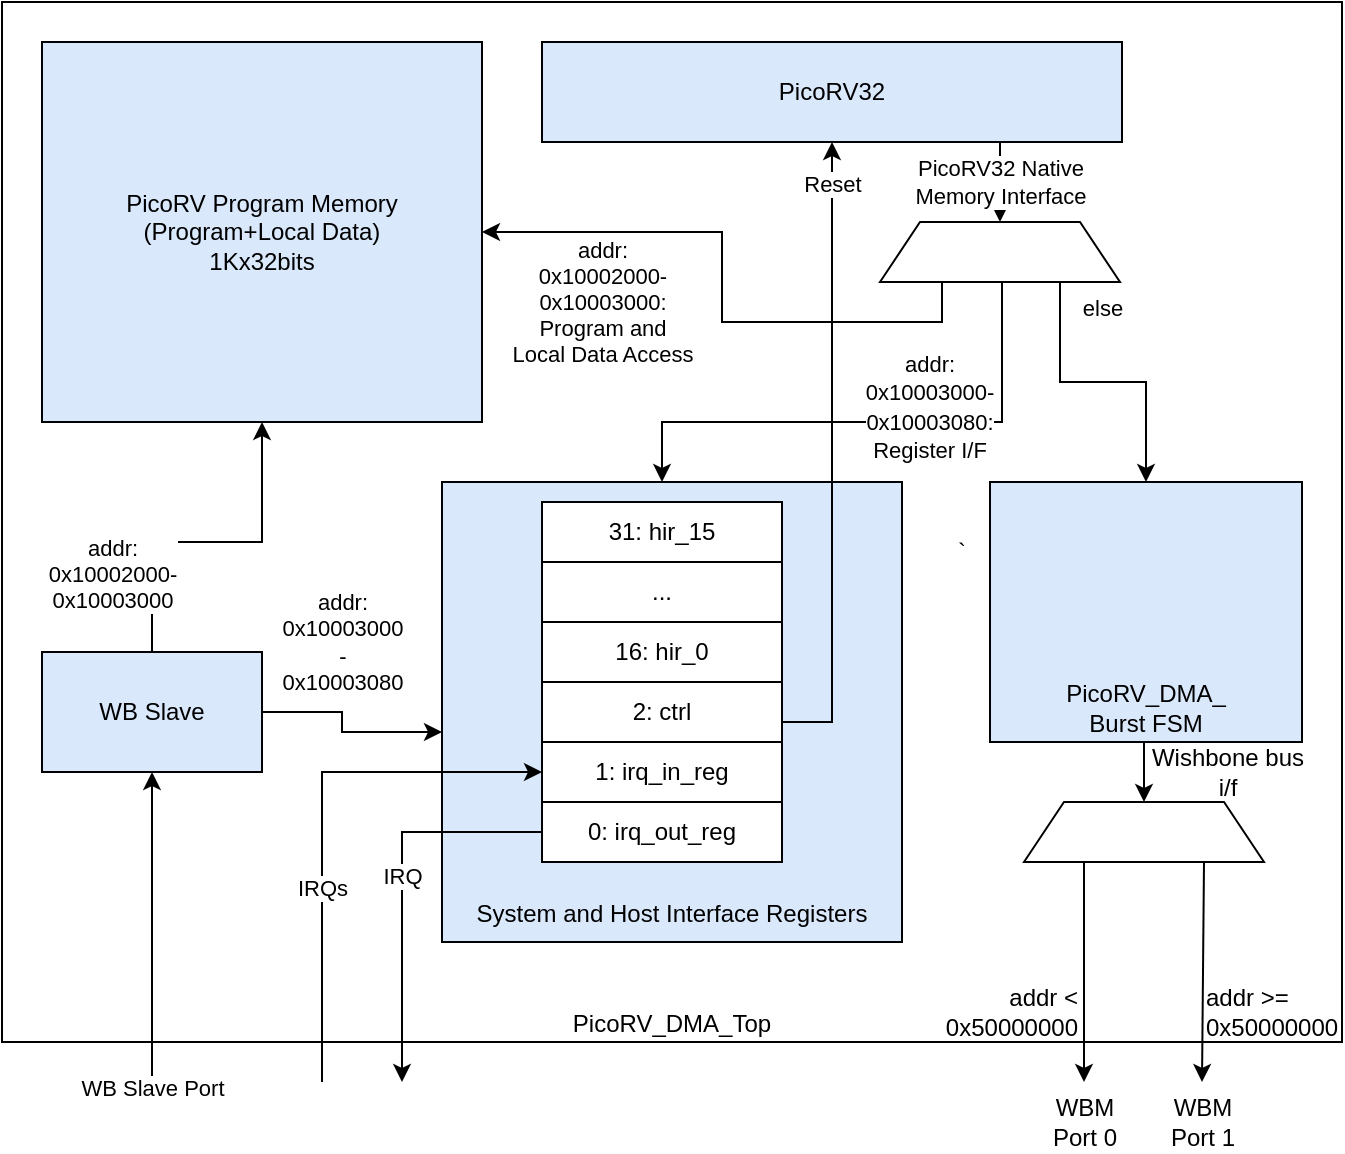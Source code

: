 <mxfile version="19.0.3" type="device"><diagram id="MNf2wMZkNhFHgaL5lZ0z" name="Page-1"><mxGraphModel dx="1888" dy="641" grid="1" gridSize="10" guides="1" tooltips="1" connect="1" arrows="1" fold="1" page="1" pageScale="1" pageWidth="850" pageHeight="1100" math="0" shadow="0"><root><mxCell id="0"/><mxCell id="1" parent="0"/><mxCell id="0u6UAf10lV7i9e3pFNgG-41" value="PicoRV_DMA_Top" style="rounded=0;whiteSpace=wrap;html=1;verticalAlign=bottom;" parent="1" vertex="1"><mxGeometry x="-270" y="180" width="670" height="520" as="geometry"/></mxCell><mxCell id="dpKAyJcU9CpdFyPMoV11-1" value="&lt;font style=&quot;font-size: 12px;&quot;&gt;System and Host Interface Registers&lt;/font&gt;" style="rounded=0;whiteSpace=wrap;html=1;fontSize=32;fontColor=#000000;strokeColor=#000000;strokeWidth=1;fillColor=#DAE8FC;verticalAlign=bottom;" parent="1" vertex="1"><mxGeometry x="-50" y="420" width="230" height="230" as="geometry"/></mxCell><mxCell id="0u6UAf10lV7i9e3pFNgG-1" value="PicoRV32" style="rounded=0;whiteSpace=wrap;html=1;points=[[0,0,0,0,0],[0,0.25,0,0,0],[0,0.5,0,0,0],[0,0.75,0,0,0],[0,1,0,0,0],[0.15,1,0,0,0],[0.25,0,0,0,0],[0.33,1,0,0,0],[0.5,0,0,0,0],[0.5,1,0,0,0],[0.67,1,0,0,0],[0.75,0,0,0,0],[0.82,1,0,0,0],[1,0,0,0,0],[1,0.25,0,0,0],[1,0.5,0,0,0],[1,0.75,0,0,0],[1,1,0,0,0]];fillColor=#DAE8FC;" parent="1" vertex="1"><mxGeometry y="200" width="290" height="50" as="geometry"/></mxCell><mxCell id="0u6UAf10lV7i9e3pFNgG-7" value="WB Slave" style="rounded=0;whiteSpace=wrap;html=1;fillColor=#DAE8FC;" parent="1" vertex="1"><mxGeometry x="-250" y="505" width="110" height="60" as="geometry"/></mxCell><mxCell id="0u6UAf10lV7i9e3pFNgG-9" value="Reset" style="endArrow=classic;html=1;rounded=0;entryX=0.5;entryY=1;entryDx=0;entryDy=0;edgeStyle=orthogonalEdgeStyle;entryPerimeter=0;" parent="1" source="0u6UAf10lV7i9e3pFNgG-17" target="0u6UAf10lV7i9e3pFNgG-1" edge="1"><mxGeometry x="0.869" width="50" height="50" relative="1" as="geometry"><mxPoint x="49" y="535" as="sourcePoint"/><mxPoint x="99" y="380" as="targetPoint"/><mxPoint as="offset"/><Array as="points"><mxPoint x="145" y="540"/></Array></mxGeometry></mxCell><mxCell id="0u6UAf10lV7i9e3pFNgG-11" value="WB Slave Port" style="endArrow=classic;html=1;rounded=0;entryX=0.5;entryY=1;entryDx=0;entryDy=0;" parent="1" edge="1"><mxGeometry x="-0.915" width="50" height="50" relative="1" as="geometry"><mxPoint x="-195" y="730" as="sourcePoint"/><mxPoint x="-195" y="565" as="targetPoint"/><mxPoint as="offset"/></mxGeometry></mxCell><mxCell id="0u6UAf10lV7i9e3pFNgG-13" value="1: irq_in_reg" style="rounded=0;whiteSpace=wrap;html=1;fillColor=#FFFFFF;" parent="1" vertex="1"><mxGeometry y="550" width="120" height="30" as="geometry"/></mxCell><mxCell id="0u6UAf10lV7i9e3pFNgG-17" value="2: ctrl" style="rounded=0;whiteSpace=wrap;html=1;fillColor=#FFFFFF;" parent="1" vertex="1"><mxGeometry y="520" width="120" height="30" as="geometry"/></mxCell><mxCell id="0u6UAf10lV7i9e3pFNgG-19" value="..." style="rounded=0;whiteSpace=wrap;html=1;fillColor=#FFFFFF;" parent="1" vertex="1"><mxGeometry y="460" width="120" height="30" as="geometry"/></mxCell><mxCell id="0u6UAf10lV7i9e3pFNgG-20" value="31: hir_15" style="rounded=0;whiteSpace=wrap;html=1;fillColor=#FFFFFF;" parent="1" vertex="1"><mxGeometry y="430" width="120" height="30" as="geometry"/></mxCell><mxCell id="0u6UAf10lV7i9e3pFNgG-32" value="IRQ" style="endArrow=classic;html=1;rounded=0;exitX=0;exitY=0.5;exitDx=0;exitDy=0;" parent="1" source="0u6UAf10lV7i9e3pFNgG-42" edge="1"><mxGeometry x="-0.059" width="50" height="50" relative="1" as="geometry"><mxPoint x="50" y="750" as="sourcePoint"/><mxPoint x="-70" y="720" as="targetPoint"/><mxPoint as="offset"/><Array as="points"><mxPoint x="-70" y="595"/></Array></mxGeometry></mxCell><mxCell id="0u6UAf10lV7i9e3pFNgG-42" value="0: irq_out_reg" style="rounded=0;whiteSpace=wrap;html=1;fillColor=#FFFFFF;" parent="1" vertex="1"><mxGeometry y="580" width="120" height="30" as="geometry"/></mxCell><mxCell id="0u6UAf10lV7i9e3pFNgG-44" value="addr:&lt;br&gt;0x10003000&lt;br&gt;-&lt;br&gt;0x10003080" style="endArrow=classic;startArrow=none;html=1;rounded=0;entryX=0;entryY=0.25;entryDx=0;entryDy=0;exitX=1;exitY=0.5;exitDx=0;exitDy=0;edgeStyle=orthogonalEdgeStyle;startFill=0;" parent="1" edge="1"><mxGeometry x="-0.2" y="-35" width="50" height="50" relative="1" as="geometry"><mxPoint x="-140" y="535" as="sourcePoint"/><mxPoint x="-50" y="545" as="targetPoint"/><mxPoint x="35" y="-35" as="offset"/><Array as="points"><mxPoint x="-100" y="535"/><mxPoint x="-100" y="545"/></Array></mxGeometry></mxCell><mxCell id="0zUfF-UAiMGRrEuMcJNd-1" value="PicoRV Program Memory&lt;br&gt;(Program+Local Data)&lt;br&gt;1Kx32bits" style="rounded=0;whiteSpace=wrap;html=1;fillColor=#DAE8FC;" parent="1" vertex="1"><mxGeometry x="-250" y="200" width="220" height="190" as="geometry"/></mxCell><mxCell id="0zUfF-UAiMGRrEuMcJNd-2" value="PicoRV32 Native&lt;br&gt;Memory Interface" style="endArrow=classic;html=1;rounded=0;entryX=0.5;entryY=0;entryDx=0;entryDy=0;" parent="1" target="0zUfF-UAiMGRrEuMcJNd-3" edge="1"><mxGeometry width="50" height="50" relative="1" as="geometry"><mxPoint x="229" y="250" as="sourcePoint"/><mxPoint x="9" y="270" as="targetPoint"/></mxGeometry></mxCell><mxCell id="0zUfF-UAiMGRrEuMcJNd-3" value="" style="shape=trapezoid;perimeter=trapezoidPerimeter;whiteSpace=wrap;html=1;fixedSize=1;" parent="1" vertex="1"><mxGeometry x="169" y="290" width="120" height="30" as="geometry"/></mxCell><mxCell id="0zUfF-UAiMGRrEuMcJNd-4" value="addr: &lt;br&gt;0x10002000-&lt;br&gt;0x10003000:&lt;br&gt;Program and&lt;br&gt;Local Data Access" style="endArrow=classic;html=1;rounded=0;entryX=1;entryY=0.5;entryDx=0;entryDy=0;edgeStyle=orthogonalEdgeStyle;" parent="1" target="0zUfF-UAiMGRrEuMcJNd-1" edge="1"><mxGeometry x="0.593" y="35" width="50" height="50" relative="1" as="geometry"><mxPoint x="200" y="320" as="sourcePoint"/><mxPoint x="-300" y="330" as="targetPoint"/><Array as="points"><mxPoint x="200" y="340"/><mxPoint x="90" y="340"/><mxPoint x="90" y="295"/></Array><mxPoint as="offset"/></mxGeometry></mxCell><mxCell id="0zUfF-UAiMGRrEuMcJNd-5" value="addr:&lt;br&gt;0x10002000-&lt;br&gt;0x10003000" style="endArrow=classic;html=1;rounded=0;entryX=0.5;entryY=1;entryDx=0;entryDy=0;exitX=0.5;exitY=0;exitDx=0;exitDy=0;edgeStyle=orthogonalEdgeStyle;align=center;" parent="1" source="0u6UAf10lV7i9e3pFNgG-7" target="0zUfF-UAiMGRrEuMcJNd-1" edge="1"><mxGeometry x="-0.535" y="20" width="50" height="50" relative="1" as="geometry"><mxPoint x="-330" y="610" as="sourcePoint"/><mxPoint x="-280" y="560" as="targetPoint"/><Array as="points"><mxPoint x="-170" y="450"/><mxPoint x="-115" y="450"/></Array><mxPoint as="offset"/></mxGeometry></mxCell><mxCell id="0zUfF-UAiMGRrEuMcJNd-6" value="IRQs" style="endArrow=classic;html=1;rounded=0;entryX=0;entryY=0.5;entryDx=0;entryDy=0;edgeStyle=orthogonalEdgeStyle;" parent="1" target="0u6UAf10lV7i9e3pFNgG-13" edge="1"><mxGeometry x="-0.265" width="50" height="50" relative="1" as="geometry"><mxPoint x="-110" y="720" as="sourcePoint"/><mxPoint x="-10" y="880" as="targetPoint"/><Array as="points"><mxPoint x="-110" y="565"/></Array><mxPoint as="offset"/></mxGeometry></mxCell><mxCell id="0zUfF-UAiMGRrEuMcJNd-8" value="" style="endArrow=classic;html=1;rounded=0;edgeStyle=orthogonalEdgeStyle;" parent="1" edge="1"><mxGeometry width="50" height="50" relative="1" as="geometry"><mxPoint x="230" y="320" as="sourcePoint"/><mxPoint x="60" y="420" as="targetPoint"/><Array as="points"><mxPoint x="230" y="390"/><mxPoint x="60" y="390"/></Array></mxGeometry></mxCell><mxCell id="dpKAyJcU9CpdFyPMoV11-2" value="" style="shape=trapezoid;perimeter=trapezoidPerimeter;whiteSpace=wrap;html=1;fixedSize=1;" parent="1" vertex="1"><mxGeometry x="241" y="580" width="120" height="30" as="geometry"/></mxCell><mxCell id="dpKAyJcU9CpdFyPMoV11-3" value="WBM &lt;br&gt;Port 0" style="endArrow=classic;html=1;rounded=0;fontSize=12;fontColor=#000000;strokeColor=#000000;strokeWidth=1;exitX=0.25;exitY=1;exitDx=0;exitDy=0;" parent="1" source="dpKAyJcU9CpdFyPMoV11-2" edge="1"><mxGeometry x="1" y="20" width="50" height="50" relative="1" as="geometry"><mxPoint x="77" y="470" as="sourcePoint"/><mxPoint x="271" y="720" as="targetPoint"/><mxPoint x="-20" y="20" as="offset"/></mxGeometry></mxCell><mxCell id="dpKAyJcU9CpdFyPMoV11-4" value="WBM &lt;br&gt;Port 1" style="endArrow=classic;html=1;rounded=0;fontSize=12;fontColor=#000000;strokeColor=#000000;strokeWidth=1;exitX=0.75;exitY=1;exitDx=0;exitDy=0;" parent="1" source="dpKAyJcU9CpdFyPMoV11-2" edge="1"><mxGeometry x="1" y="20" width="50" height="50" relative="1" as="geometry"><mxPoint x="281" y="650.0" as="sourcePoint"/><mxPoint x="330" y="720" as="targetPoint"/><mxPoint x="-20" y="20" as="offset"/></mxGeometry></mxCell><mxCell id="dpKAyJcU9CpdFyPMoV11-5" value="addr &amp;lt;&lt;br&gt;0x50000000" style="text;html=1;strokeColor=none;fillColor=none;align=right;verticalAlign=middle;whiteSpace=wrap;rounded=0;fontSize=12;fontColor=#000000;" parent="1" vertex="1"><mxGeometry x="210" y="670" width="60" height="30" as="geometry"/></mxCell><mxCell id="dpKAyJcU9CpdFyPMoV11-6" value="addr &amp;gt;=&lt;br&gt;0x50000000" style="text;html=1;strokeColor=none;fillColor=none;align=left;verticalAlign=middle;whiteSpace=wrap;rounded=0;fontSize=12;fontColor=#000000;" parent="1" vertex="1"><mxGeometry x="330" y="670" width="60" height="30" as="geometry"/></mxCell><mxCell id="TMv1fw50EdNKmx31Mu_1-20" value="" style="edgeStyle=orthogonalEdgeStyle;rounded=0;orthogonalLoop=1;jettySize=auto;html=1;startArrow=none;startFill=0;exitX=0.5;exitY=1;exitDx=0;exitDy=0;entryX=0.5;entryY=0;entryDx=0;entryDy=0;" parent="1" source="TMv1fw50EdNKmx31Mu_1-1" target="dpKAyJcU9CpdFyPMoV11-2" edge="1"><mxGeometry relative="1" as="geometry"><mxPoint x="501" y="580" as="targetPoint"/><mxPoint x="323" y="540" as="sourcePoint"/></mxGeometry></mxCell><mxCell id="TMv1fw50EdNKmx31Mu_1-1" value="PicoRV_DMA_&lt;br&gt;Burst FSM" style="rounded=0;whiteSpace=wrap;html=1;fillColor=#DAE8FC;verticalAlign=bottom;" parent="1" vertex="1"><mxGeometry x="224" y="420" width="156" height="130" as="geometry"/></mxCell><mxCell id="TMv1fw50EdNKmx31Mu_1-7" value="&lt;br&gt;&lt;span style=&quot;color: rgb(0, 0, 0); font-family: Helvetica; font-size: 11px; font-style: normal; font-variant-ligatures: normal; font-variant-caps: normal; font-weight: 400; letter-spacing: normal; orphans: 2; text-indent: 0px; text-transform: none; widows: 2; word-spacing: 0px; -webkit-text-stroke-width: 0px; background-color: rgb(255, 255, 255); text-decoration-thickness: initial; text-decoration-style: initial; text-decoration-color: initial; float: none; display: inline !important;&quot;&gt;addr:&lt;/span&gt;&lt;br style=&quot;color: rgb(0, 0, 0); font-family: Helvetica; font-size: 11px; font-style: normal; font-variant-ligatures: normal; font-variant-caps: normal; font-weight: 400; letter-spacing: normal; orphans: 2; text-indent: 0px; text-transform: none; widows: 2; word-spacing: 0px; -webkit-text-stroke-width: 0px; text-decoration-thickness: initial; text-decoration-style: initial; text-decoration-color: initial;&quot;&gt;&lt;span style=&quot;color: rgb(0, 0, 0); font-family: Helvetica; font-size: 11px; font-style: normal; font-variant-ligatures: normal; font-variant-caps: normal; font-weight: 400; letter-spacing: normal; orphans: 2; text-indent: 0px; text-transform: none; widows: 2; word-spacing: 0px; -webkit-text-stroke-width: 0px; background-color: rgb(255, 255, 255); text-decoration-thickness: initial; text-decoration-style: initial; text-decoration-color: initial; float: none; display: inline !important;&quot;&gt;0x10003000-&lt;/span&gt;&lt;br style=&quot;color: rgb(0, 0, 0); font-family: Helvetica; font-size: 11px; font-style: normal; font-variant-ligatures: normal; font-variant-caps: normal; font-weight: 400; letter-spacing: normal; orphans: 2; text-indent: 0px; text-transform: none; widows: 2; word-spacing: 0px; -webkit-text-stroke-width: 0px; text-decoration-thickness: initial; text-decoration-style: initial; text-decoration-color: initial;&quot;&gt;&lt;span style=&quot;color: rgb(0, 0, 0); font-family: Helvetica; font-size: 11px; font-style: normal; font-variant-ligatures: normal; font-variant-caps: normal; font-weight: 400; letter-spacing: normal; orphans: 2; text-indent: 0px; text-transform: none; widows: 2; word-spacing: 0px; -webkit-text-stroke-width: 0px; background-color: rgb(255, 255, 255); text-decoration-thickness: initial; text-decoration-style: initial; text-decoration-color: initial; float: none; display: inline !important;&quot;&gt;0x10003080:&lt;/span&gt;&lt;br style=&quot;color: rgb(0, 0, 0); font-family: Helvetica; font-size: 11px; font-style: normal; font-variant-ligatures: normal; font-variant-caps: normal; font-weight: 400; letter-spacing: normal; orphans: 2; text-indent: 0px; text-transform: none; widows: 2; word-spacing: 0px; -webkit-text-stroke-width: 0px; text-decoration-thickness: initial; text-decoration-style: initial; text-decoration-color: initial;&quot;&gt;&lt;span style=&quot;color: rgb(0, 0, 0); font-family: Helvetica; font-size: 11px; font-style: normal; font-variant-ligatures: normal; font-variant-caps: normal; font-weight: 400; letter-spacing: normal; orphans: 2; text-indent: 0px; text-transform: none; widows: 2; word-spacing: 0px; -webkit-text-stroke-width: 0px; background-color: rgb(255, 255, 255); text-decoration-thickness: initial; text-decoration-style: initial; text-decoration-color: initial; float: none; display: inline !important;&quot;&gt;Register I/F&lt;/span&gt;&lt;br&gt;" style="text;html=1;strokeColor=none;fillColor=none;align=center;verticalAlign=middle;whiteSpace=wrap;rounded=0;" parent="1" vertex="1"><mxGeometry x="164" y="360" width="60" height="30" as="geometry"/></mxCell><mxCell id="TMv1fw50EdNKmx31Mu_1-8" value="`" style="text;html=1;strokeColor=none;fillColor=none;align=center;verticalAlign=middle;whiteSpace=wrap;rounded=0;" parent="1" vertex="1"><mxGeometry x="180" y="440" width="60" height="30" as="geometry"/></mxCell><mxCell id="TMv1fw50EdNKmx31Mu_1-12" value="&lt;span style=&quot;color: rgb(0, 0, 0); font-family: Helvetica; font-size: 11px; font-style: normal; font-variant-ligatures: normal; font-variant-caps: normal; font-weight: 400; letter-spacing: normal; orphans: 2; text-align: center; text-indent: 0px; text-transform: none; widows: 2; word-spacing: 0px; -webkit-text-stroke-width: 0px; background-color: rgb(255, 255, 255); text-decoration-thickness: initial; text-decoration-style: initial; text-decoration-color: initial; float: none; display: inline !important;&quot;&gt;else&lt;br&gt;&lt;/span&gt;" style="endArrow=none;html=1;rounded=0;exitX=0.5;exitY=0;exitDx=0;exitDy=0;entryX=0.75;entryY=1;entryDx=0;entryDy=0;edgeStyle=orthogonalEdgeStyle;startArrow=classic;endFill=0;startFill=1;" parent="1" source="TMv1fw50EdNKmx31Mu_1-1" target="0zUfF-UAiMGRrEuMcJNd-3" edge="1"><mxGeometry x="0.824" y="-21" width="50" height="50" relative="1" as="geometry"><mxPoint x="280" y="550" as="sourcePoint"/><mxPoint x="490" y="320" as="targetPoint"/><Array as="points"/><mxPoint as="offset"/></mxGeometry></mxCell><mxCell id="TMv1fw50EdNKmx31Mu_1-21" value="16: hir_0" style="rounded=0;whiteSpace=wrap;html=1;fillColor=#FFFFFF;" parent="1" vertex="1"><mxGeometry y="490" width="120" height="30" as="geometry"/></mxCell><mxCell id="pVQkge4GCEj8Gw8d0Yic-2" value="Wishbone bus i/f" style="text;html=1;strokeColor=none;fillColor=none;align=center;verticalAlign=middle;whiteSpace=wrap;rounded=0;" parent="1" vertex="1"><mxGeometry x="300" y="565" width="86" as="geometry"/></mxCell></root></mxGraphModel></diagram></mxfile>